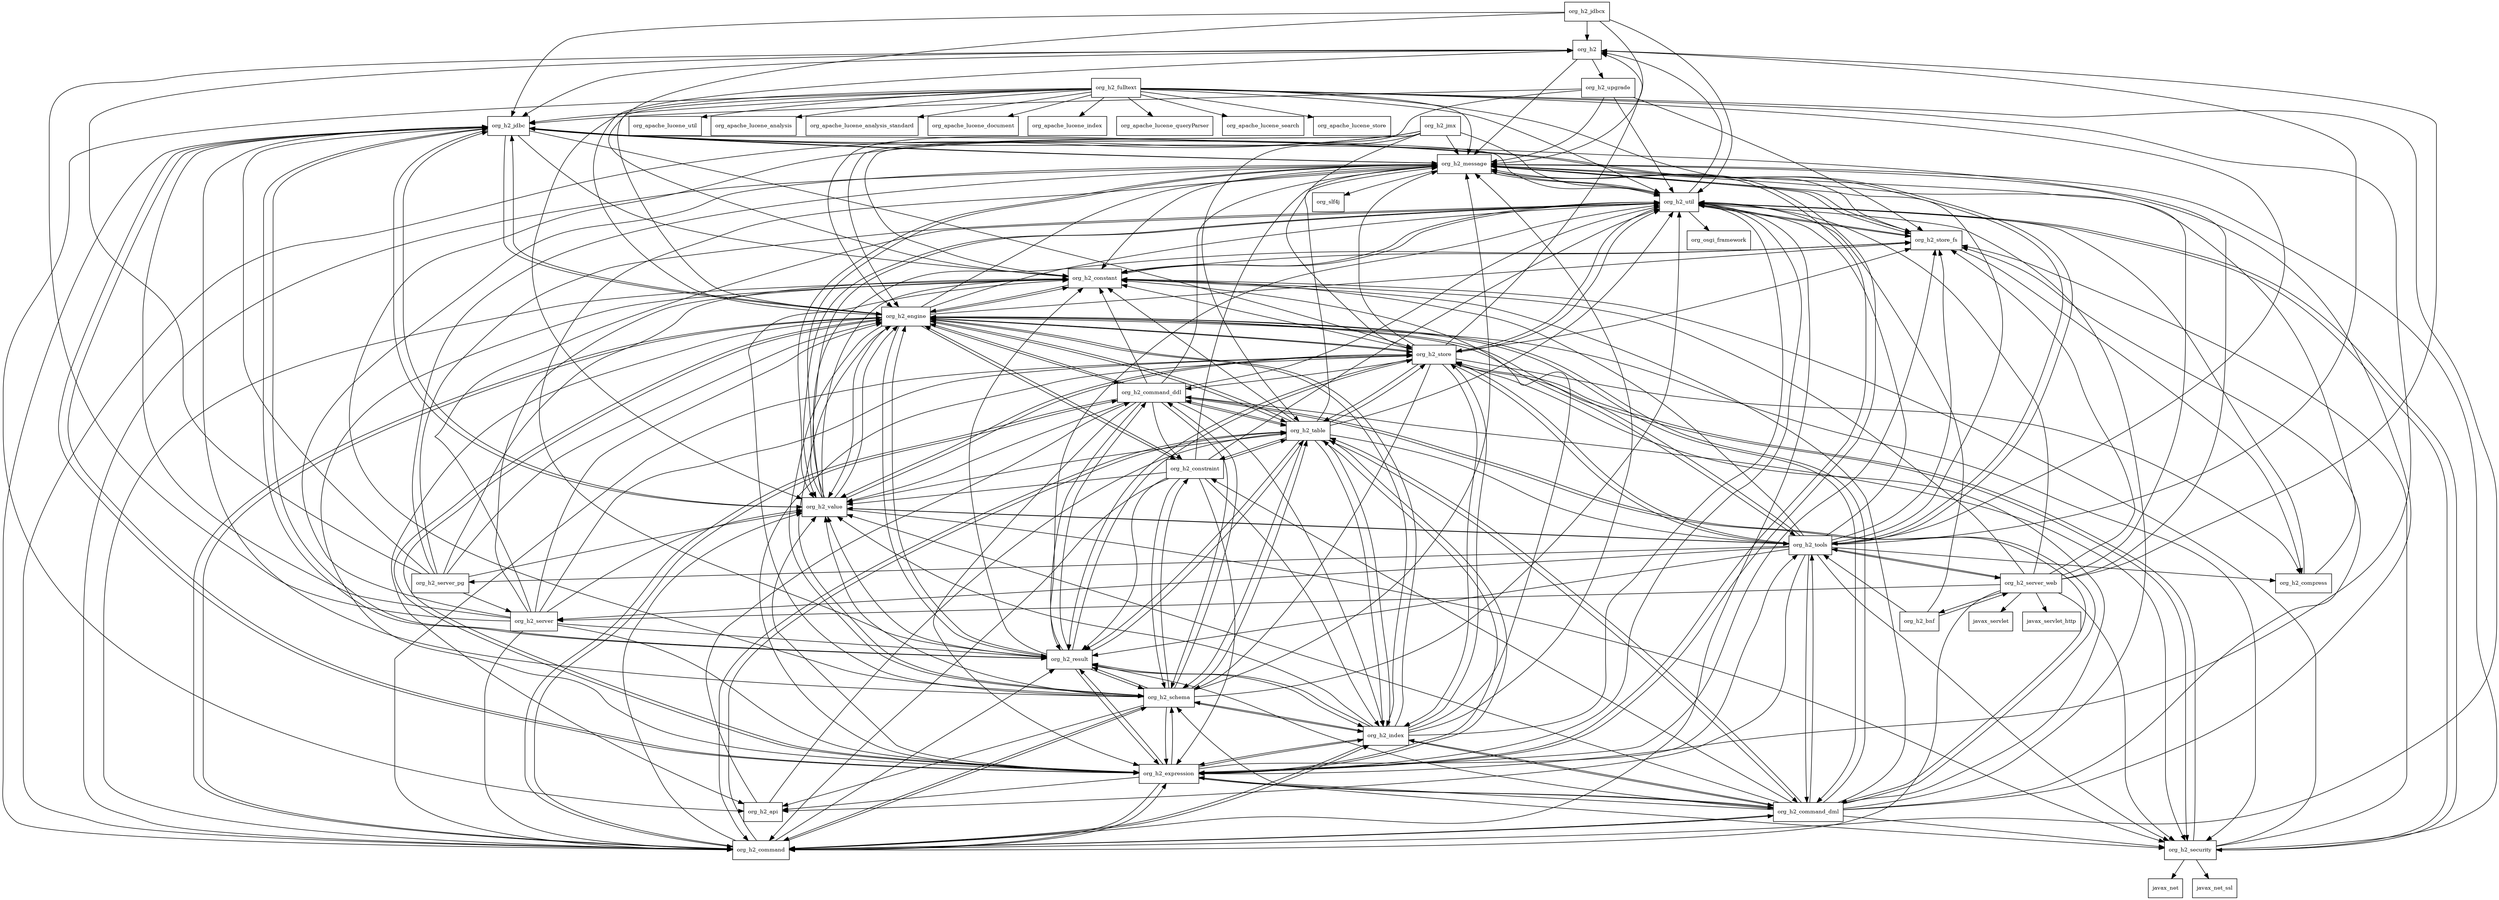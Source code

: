 digraph h2_1_3_168_redhat_4_package_dependencies {
  node [shape = box, fontsize=10.0];
  org_h2 -> org_h2_jdbc;
  org_h2 -> org_h2_message;
  org_h2 -> org_h2_upgrade;
  org_h2_api -> org_h2_command_ddl;
  org_h2_api -> org_h2_table;
  org_h2_bnf -> org_h2_server_web;
  org_h2_bnf -> org_h2_tools;
  org_h2_bnf -> org_h2_util;
  org_h2_command -> org_h2_command_ddl;
  org_h2_command -> org_h2_command_dml;
  org_h2_command -> org_h2_constant;
  org_h2_command -> org_h2_engine;
  org_h2_command -> org_h2_expression;
  org_h2_command -> org_h2_index;
  org_h2_command -> org_h2_message;
  org_h2_command -> org_h2_result;
  org_h2_command -> org_h2_schema;
  org_h2_command -> org_h2_table;
  org_h2_command -> org_h2_util;
  org_h2_command -> org_h2_value;
  org_h2_command_ddl -> org_h2_command;
  org_h2_command_ddl -> org_h2_command_dml;
  org_h2_command_ddl -> org_h2_constant;
  org_h2_command_ddl -> org_h2_constraint;
  org_h2_command_ddl -> org_h2_engine;
  org_h2_command_ddl -> org_h2_expression;
  org_h2_command_ddl -> org_h2_index;
  org_h2_command_ddl -> org_h2_message;
  org_h2_command_ddl -> org_h2_result;
  org_h2_command_ddl -> org_h2_schema;
  org_h2_command_ddl -> org_h2_security;
  org_h2_command_ddl -> org_h2_table;
  org_h2_command_ddl -> org_h2_util;
  org_h2_command_ddl -> org_h2_value;
  org_h2_command_dml -> org_h2_command;
  org_h2_command_dml -> org_h2_command_ddl;
  org_h2_command_dml -> org_h2_constant;
  org_h2_command_dml -> org_h2_constraint;
  org_h2_command_dml -> org_h2_engine;
  org_h2_command_dml -> org_h2_expression;
  org_h2_command_dml -> org_h2_index;
  org_h2_command_dml -> org_h2_message;
  org_h2_command_dml -> org_h2_result;
  org_h2_command_dml -> org_h2_schema;
  org_h2_command_dml -> org_h2_security;
  org_h2_command_dml -> org_h2_store;
  org_h2_command_dml -> org_h2_store_fs;
  org_h2_command_dml -> org_h2_table;
  org_h2_command_dml -> org_h2_tools;
  org_h2_command_dml -> org_h2_util;
  org_h2_command_dml -> org_h2_value;
  org_h2_compress -> org_h2_message;
  org_h2_compress -> org_h2_util;
  org_h2_constant -> org_h2_engine;
  org_h2_constant -> org_h2_util;
  org_h2_constraint -> org_h2_command;
  org_h2_constraint -> org_h2_engine;
  org_h2_constraint -> org_h2_expression;
  org_h2_constraint -> org_h2_index;
  org_h2_constraint -> org_h2_message;
  org_h2_constraint -> org_h2_result;
  org_h2_constraint -> org_h2_schema;
  org_h2_constraint -> org_h2_table;
  org_h2_constraint -> org_h2_util;
  org_h2_constraint -> org_h2_value;
  org_h2_engine -> org_h2;
  org_h2_engine -> org_h2_api;
  org_h2_engine -> org_h2_command;
  org_h2_engine -> org_h2_command_ddl;
  org_h2_engine -> org_h2_command_dml;
  org_h2_engine -> org_h2_constant;
  org_h2_engine -> org_h2_constraint;
  org_h2_engine -> org_h2_expression;
  org_h2_engine -> org_h2_index;
  org_h2_engine -> org_h2_jdbc;
  org_h2_engine -> org_h2_message;
  org_h2_engine -> org_h2_result;
  org_h2_engine -> org_h2_schema;
  org_h2_engine -> org_h2_security;
  org_h2_engine -> org_h2_store;
  org_h2_engine -> org_h2_store_fs;
  org_h2_engine -> org_h2_table;
  org_h2_engine -> org_h2_tools;
  org_h2_engine -> org_h2_util;
  org_h2_engine -> org_h2_value;
  org_h2_expression -> org_h2_api;
  org_h2_expression -> org_h2_command;
  org_h2_expression -> org_h2_command_dml;
  org_h2_expression -> org_h2_constant;
  org_h2_expression -> org_h2_engine;
  org_h2_expression -> org_h2_index;
  org_h2_expression -> org_h2_jdbc;
  org_h2_expression -> org_h2_message;
  org_h2_expression -> org_h2_result;
  org_h2_expression -> org_h2_schema;
  org_h2_expression -> org_h2_security;
  org_h2_expression -> org_h2_store;
  org_h2_expression -> org_h2_store_fs;
  org_h2_expression -> org_h2_table;
  org_h2_expression -> org_h2_tools;
  org_h2_expression -> org_h2_util;
  org_h2_expression -> org_h2_value;
  org_h2_fulltext -> org_apache_lucene_analysis;
  org_h2_fulltext -> org_apache_lucene_analysis_standard;
  org_h2_fulltext -> org_apache_lucene_document;
  org_h2_fulltext -> org_apache_lucene_index;
  org_h2_fulltext -> org_apache_lucene_queryParser;
  org_h2_fulltext -> org_apache_lucene_search;
  org_h2_fulltext -> org_apache_lucene_store;
  org_h2_fulltext -> org_apache_lucene_util;
  org_h2_fulltext -> org_h2_api;
  org_h2_fulltext -> org_h2_command;
  org_h2_fulltext -> org_h2_engine;
  org_h2_fulltext -> org_h2_expression;
  org_h2_fulltext -> org_h2_jdbc;
  org_h2_fulltext -> org_h2_message;
  org_h2_fulltext -> org_h2_store_fs;
  org_h2_fulltext -> org_h2_tools;
  org_h2_fulltext -> org_h2_util;
  org_h2_fulltext -> org_h2_value;
  org_h2_index -> org_h2_command;
  org_h2_index -> org_h2_command_dml;
  org_h2_index -> org_h2_constant;
  org_h2_index -> org_h2_engine;
  org_h2_index -> org_h2_expression;
  org_h2_index -> org_h2_message;
  org_h2_index -> org_h2_result;
  org_h2_index -> org_h2_schema;
  org_h2_index -> org_h2_store;
  org_h2_index -> org_h2_table;
  org_h2_index -> org_h2_util;
  org_h2_index -> org_h2_value;
  org_h2_jdbc -> org_h2_command;
  org_h2_jdbc -> org_h2_constant;
  org_h2_jdbc -> org_h2_engine;
  org_h2_jdbc -> org_h2_expression;
  org_h2_jdbc -> org_h2_message;
  org_h2_jdbc -> org_h2_result;
  org_h2_jdbc -> org_h2_store;
  org_h2_jdbc -> org_h2_tools;
  org_h2_jdbc -> org_h2_util;
  org_h2_jdbc -> org_h2_value;
  org_h2_jdbcx -> org_h2;
  org_h2_jdbcx -> org_h2_constant;
  org_h2_jdbcx -> org_h2_jdbc;
  org_h2_jdbcx -> org_h2_message;
  org_h2_jdbcx -> org_h2_util;
  org_h2_jmx -> org_h2_command;
  org_h2_jmx -> org_h2_constant;
  org_h2_jmx -> org_h2_engine;
  org_h2_jmx -> org_h2_message;
  org_h2_jmx -> org_h2_schema;
  org_h2_jmx -> org_h2_store;
  org_h2_jmx -> org_h2_table;
  org_h2_jmx -> org_h2_util;
  org_h2_message -> org_h2_constant;
  org_h2_message -> org_h2_expression;
  org_h2_message -> org_h2_jdbc;
  org_h2_message -> org_h2_store_fs;
  org_h2_message -> org_h2_util;
  org_h2_message -> org_h2_value;
  org_h2_message -> org_slf4j;
  org_h2_result -> org_h2_command_ddl;
  org_h2_result -> org_h2_constant;
  org_h2_result -> org_h2_engine;
  org_h2_result -> org_h2_expression;
  org_h2_result -> org_h2_index;
  org_h2_result -> org_h2_jdbc;
  org_h2_result -> org_h2_message;
  org_h2_result -> org_h2_schema;
  org_h2_result -> org_h2_store;
  org_h2_result -> org_h2_table;
  org_h2_result -> org_h2_util;
  org_h2_result -> org_h2_value;
  org_h2_schema -> org_h2_api;
  org_h2_schema -> org_h2_command;
  org_h2_schema -> org_h2_command_ddl;
  org_h2_schema -> org_h2_constant;
  org_h2_schema -> org_h2_constraint;
  org_h2_schema -> org_h2_engine;
  org_h2_schema -> org_h2_expression;
  org_h2_schema -> org_h2_index;
  org_h2_schema -> org_h2_jdbc;
  org_h2_schema -> org_h2_message;
  org_h2_schema -> org_h2_result;
  org_h2_schema -> org_h2_table;
  org_h2_schema -> org_h2_util;
  org_h2_schema -> org_h2_value;
  org_h2_security -> javax_net;
  org_h2_security -> javax_net_ssl;
  org_h2_security -> org_h2_constant;
  org_h2_security -> org_h2_message;
  org_h2_security -> org_h2_store;
  org_h2_security -> org_h2_store_fs;
  org_h2_security -> org_h2_util;
  org_h2_server -> org_h2;
  org_h2_server -> org_h2_command;
  org_h2_server -> org_h2_constant;
  org_h2_server -> org_h2_engine;
  org_h2_server -> org_h2_expression;
  org_h2_server -> org_h2_jdbc;
  org_h2_server -> org_h2_message;
  org_h2_server -> org_h2_result;
  org_h2_server -> org_h2_store;
  org_h2_server -> org_h2_util;
  org_h2_server -> org_h2_value;
  org_h2_server_pg -> org_h2;
  org_h2_server_pg -> org_h2_constant;
  org_h2_server_pg -> org_h2_engine;
  org_h2_server_pg -> org_h2_jdbc;
  org_h2_server_pg -> org_h2_message;
  org_h2_server_pg -> org_h2_server;
  org_h2_server_pg -> org_h2_util;
  org_h2_server_pg -> org_h2_value;
  org_h2_server_web -> javax_servlet;
  org_h2_server_web -> javax_servlet_http;
  org_h2_server_web -> org_h2;
  org_h2_server_web -> org_h2_bnf;
  org_h2_server_web -> org_h2_command;
  org_h2_server_web -> org_h2_constant;
  org_h2_server_web -> org_h2_jdbc;
  org_h2_server_web -> org_h2_message;
  org_h2_server_web -> org_h2_security;
  org_h2_server_web -> org_h2_server;
  org_h2_server_web -> org_h2_store_fs;
  org_h2_server_web -> org_h2_tools;
  org_h2_server_web -> org_h2_util;
  org_h2_store -> org_h2;
  org_h2_store -> org_h2_command;
  org_h2_store -> org_h2_command_ddl;
  org_h2_store -> org_h2_compress;
  org_h2_store -> org_h2_constant;
  org_h2_store -> org_h2_engine;
  org_h2_store -> org_h2_index;
  org_h2_store -> org_h2_message;
  org_h2_store -> org_h2_result;
  org_h2_store -> org_h2_schema;
  org_h2_store -> org_h2_security;
  org_h2_store -> org_h2_store_fs;
  org_h2_store -> org_h2_table;
  org_h2_store -> org_h2_tools;
  org_h2_store -> org_h2_util;
  org_h2_store -> org_h2_value;
  org_h2_store_fs -> org_h2_compress;
  org_h2_store_fs -> org_h2_constant;
  org_h2_store_fs -> org_h2_message;
  org_h2_store_fs -> org_h2_util;
  org_h2_table -> org_h2_command;
  org_h2_table -> org_h2_command_ddl;
  org_h2_table -> org_h2_command_dml;
  org_h2_table -> org_h2_constant;
  org_h2_table -> org_h2_constraint;
  org_h2_table -> org_h2_engine;
  org_h2_table -> org_h2_expression;
  org_h2_table -> org_h2_index;
  org_h2_table -> org_h2_message;
  org_h2_table -> org_h2_result;
  org_h2_table -> org_h2_schema;
  org_h2_table -> org_h2_store;
  org_h2_table -> org_h2_tools;
  org_h2_table -> org_h2_util;
  org_h2_table -> org_h2_value;
  org_h2_tools -> org_h2;
  org_h2_tools -> org_h2_api;
  org_h2_tools -> org_h2_command_dml;
  org_h2_tools -> org_h2_compress;
  org_h2_tools -> org_h2_constant;
  org_h2_tools -> org_h2_engine;
  org_h2_tools -> org_h2_jdbc;
  org_h2_tools -> org_h2_message;
  org_h2_tools -> org_h2_result;
  org_h2_tools -> org_h2_security;
  org_h2_tools -> org_h2_server;
  org_h2_tools -> org_h2_server_pg;
  org_h2_tools -> org_h2_server_web;
  org_h2_tools -> org_h2_store;
  org_h2_tools -> org_h2_store_fs;
  org_h2_tools -> org_h2_util;
  org_h2_tools -> org_h2_value;
  org_h2_upgrade -> org_h2_engine;
  org_h2_upgrade -> org_h2_jdbc;
  org_h2_upgrade -> org_h2_message;
  org_h2_upgrade -> org_h2_store_fs;
  org_h2_upgrade -> org_h2_util;
  org_h2_util -> org_h2;
  org_h2_util -> org_h2_constant;
  org_h2_util -> org_h2_message;
  org_h2_util -> org_h2_security;
  org_h2_util -> org_h2_store;
  org_h2_util -> org_h2_store_fs;
  org_h2_util -> org_h2_value;
  org_h2_util -> org_osgi_framework;
  org_h2_value -> org_h2_constant;
  org_h2_value -> org_h2_engine;
  org_h2_value -> org_h2_jdbc;
  org_h2_value -> org_h2_message;
  org_h2_value -> org_h2_security;
  org_h2_value -> org_h2_store;
  org_h2_value -> org_h2_store_fs;
  org_h2_value -> org_h2_tools;
  org_h2_value -> org_h2_util;
}
